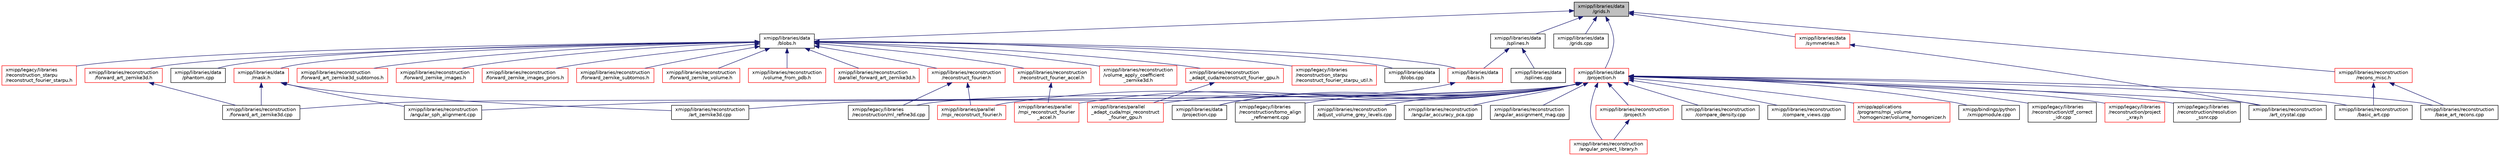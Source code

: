 digraph "xmipp/libraries/data/grids.h"
{
  edge [fontname="Helvetica",fontsize="10",labelfontname="Helvetica",labelfontsize="10"];
  node [fontname="Helvetica",fontsize="10",shape=record];
  Node60 [label="xmipp/libraries/data\l/grids.h",height=0.2,width=0.4,color="black", fillcolor="grey75", style="filled", fontcolor="black"];
  Node60 -> Node61 [dir="back",color="midnightblue",fontsize="10",style="solid",fontname="Helvetica"];
  Node61 [label="xmipp/libraries/data\l/blobs.h",height=0.2,width=0.4,color="black", fillcolor="white", style="filled",URL="$blobs_8h.html"];
  Node61 -> Node62 [dir="back",color="midnightblue",fontsize="10",style="solid",fontname="Helvetica"];
  Node62 [label="xmipp/legacy/libraries\l/reconstruction_starpu\l/reconstruct_fourier_starpu.h",height=0.2,width=0.4,color="red", fillcolor="white", style="filled",URL="$reconstruct__fourier__starpu_8h.html"];
  Node61 -> Node68 [dir="back",color="midnightblue",fontsize="10",style="solid",fontname="Helvetica"];
  Node68 [label="xmipp/legacy/libraries\l/reconstruction_starpu\l/reconstruct_fourier_starpu_util.h",height=0.2,width=0.4,color="red", fillcolor="white", style="filled",URL="$reconstruct__fourier__starpu__util_8h.html"];
  Node61 -> Node70 [dir="back",color="midnightblue",fontsize="10",style="solid",fontname="Helvetica"];
  Node70 [label="xmipp/libraries/data\l/basis.h",height=0.2,width=0.4,color="red", fillcolor="white", style="filled",URL="$basis_8h.html"];
  Node70 -> Node75 [dir="back",color="midnightblue",fontsize="10",style="solid",fontname="Helvetica"];
  Node75 [label="xmipp/libraries/data\l/projection.cpp",height=0.2,width=0.4,color="black", fillcolor="white", style="filled",URL="$projection_8cpp.html"];
  Node61 -> Node88 [dir="back",color="midnightblue",fontsize="10",style="solid",fontname="Helvetica"];
  Node88 [label="xmipp/libraries/data\l/blobs.cpp",height=0.2,width=0.4,color="black", fillcolor="white", style="filled",URL="$blobs_8cpp.html"];
  Node61 -> Node89 [dir="back",color="midnightblue",fontsize="10",style="solid",fontname="Helvetica"];
  Node89 [label="xmipp/libraries/data\l/mask.h",height=0.2,width=0.4,color="red", fillcolor="white", style="filled",URL="$mask_8h.html"];
  Node89 -> Node166 [dir="back",color="midnightblue",fontsize="10",style="solid",fontname="Helvetica"];
  Node166 [label="xmipp/libraries/reconstruction\l/angular_sph_alignment.cpp",height=0.2,width=0.4,color="black", fillcolor="white", style="filled",URL="$angular__sph__alignment_8cpp.html"];
  Node89 -> Node167 [dir="back",color="midnightblue",fontsize="10",style="solid",fontname="Helvetica"];
  Node167 [label="xmipp/libraries/reconstruction\l/art_zernike3d.cpp",height=0.2,width=0.4,color="black", fillcolor="white", style="filled",URL="$art__zernike3d_8cpp.html"];
  Node89 -> Node172 [dir="back",color="midnightblue",fontsize="10",style="solid",fontname="Helvetica"];
  Node172 [label="xmipp/libraries/reconstruction\l/forward_art_zernike3d.cpp",height=0.2,width=0.4,color="black", fillcolor="white", style="filled",URL="$forward__art__zernike3d_8cpp.html"];
  Node61 -> Node247 [dir="back",color="midnightblue",fontsize="10",style="solid",fontname="Helvetica"];
  Node247 [label="xmipp/libraries/data\l/phantom.cpp",height=0.2,width=0.4,color="black", fillcolor="white", style="filled",URL="$phantom_8cpp.html"];
  Node61 -> Node248 [dir="back",color="midnightblue",fontsize="10",style="solid",fontname="Helvetica"];
  Node248 [label="xmipp/libraries/reconstruction\l/forward_art_zernike3d.h",height=0.2,width=0.4,color="red", fillcolor="white", style="filled",URL="$forward__art__zernike3d_8h.html"];
  Node248 -> Node172 [dir="back",color="midnightblue",fontsize="10",style="solid",fontname="Helvetica"];
  Node61 -> Node250 [dir="back",color="midnightblue",fontsize="10",style="solid",fontname="Helvetica"];
  Node250 [label="xmipp/libraries/reconstruction\l/forward_art_zernike3d_subtomos.h",height=0.2,width=0.4,color="red", fillcolor="white", style="filled",URL="$forward__art__zernike3d__subtomos_8h.html"];
  Node61 -> Node252 [dir="back",color="midnightblue",fontsize="10",style="solid",fontname="Helvetica"];
  Node252 [label="xmipp/libraries/reconstruction\l/forward_zernike_images.h",height=0.2,width=0.4,color="red", fillcolor="white", style="filled",URL="$forward__zernike__images_8h.html"];
  Node61 -> Node256 [dir="back",color="midnightblue",fontsize="10",style="solid",fontname="Helvetica"];
  Node256 [label="xmipp/libraries/reconstruction\l/forward_zernike_images_priors.h",height=0.2,width=0.4,color="red", fillcolor="white", style="filled",URL="$forward__zernike__images__priors_8h.html"];
  Node61 -> Node260 [dir="back",color="midnightblue",fontsize="10",style="solid",fontname="Helvetica"];
  Node260 [label="xmipp/libraries/reconstruction\l/forward_zernike_subtomos.h",height=0.2,width=0.4,color="red", fillcolor="white", style="filled",URL="$forward__zernike__subtomos_8h.html"];
  Node61 -> Node264 [dir="back",color="midnightblue",fontsize="10",style="solid",fontname="Helvetica"];
  Node264 [label="xmipp/libraries/reconstruction\l/forward_zernike_volume.h",height=0.2,width=0.4,color="red", fillcolor="white", style="filled",URL="$forward__zernike__volume_8h.html"];
  Node61 -> Node266 [dir="back",color="midnightblue",fontsize="10",style="solid",fontname="Helvetica"];
  Node266 [label="xmipp/libraries/reconstruction\l/volume_from_pdb.h",height=0.2,width=0.4,color="red", fillcolor="white", style="filled",URL="$volume__from__pdb_8h.html"];
  Node61 -> Node271 [dir="back",color="midnightblue",fontsize="10",style="solid",fontname="Helvetica"];
  Node271 [label="xmipp/libraries/reconstruction\l/parallel_forward_art_zernike3d.h",height=0.2,width=0.4,color="red", fillcolor="white", style="filled",URL="$parallel__forward__art__zernike3d_8h.html"];
  Node61 -> Node273 [dir="back",color="midnightblue",fontsize="10",style="solid",fontname="Helvetica"];
  Node273 [label="xmipp/libraries/reconstruction\l/reconstruct_fourier.h",height=0.2,width=0.4,color="red", fillcolor="white", style="filled",URL="$reconstruct__fourier_8h.html"];
  Node273 -> Node187 [dir="back",color="midnightblue",fontsize="10",style="solid",fontname="Helvetica"];
  Node187 [label="xmipp/legacy/libraries\l/reconstruction/ml_refine3d.cpp",height=0.2,width=0.4,color="black", fillcolor="white", style="filled",URL="$ml__refine3d_8cpp.html"];
  Node273 -> Node279 [dir="back",color="midnightblue",fontsize="10",style="solid",fontname="Helvetica"];
  Node279 [label="xmipp/libraries/parallel\l/mpi_reconstruct_fourier.h",height=0.2,width=0.4,color="red", fillcolor="white", style="filled",URL="$mpi__reconstruct__fourier_8h.html"];
  Node61 -> Node292 [dir="back",color="midnightblue",fontsize="10",style="solid",fontname="Helvetica"];
  Node292 [label="xmipp/libraries/reconstruction\l/reconstruct_fourier_accel.h",height=0.2,width=0.4,color="red", fillcolor="white", style="filled",URL="$reconstruct__fourier__accel_8h.html"];
  Node292 -> Node294 [dir="back",color="midnightblue",fontsize="10",style="solid",fontname="Helvetica"];
  Node294 [label="xmipp/libraries/parallel\l/mpi_reconstruct_fourier\l_accel.h",height=0.2,width=0.4,color="red", fillcolor="white", style="filled",URL="$mpi__reconstruct__fourier__accel_8h.html"];
  Node61 -> Node298 [dir="back",color="midnightblue",fontsize="10",style="solid",fontname="Helvetica"];
  Node298 [label="xmipp/libraries/reconstruction\l/volume_apply_coefficient\l_zernike3d.h",height=0.2,width=0.4,color="red", fillcolor="white", style="filled",URL="$volume__apply__coefficient__zernike3d_8h.html"];
  Node61 -> Node300 [dir="back",color="midnightblue",fontsize="10",style="solid",fontname="Helvetica"];
  Node300 [label="xmipp/libraries/reconstruction\l_adapt_cuda/reconstruct_fourier_gpu.h",height=0.2,width=0.4,color="red", fillcolor="white", style="filled",URL="$reconstruct__fourier__gpu_8h.html"];
  Node300 -> Node302 [dir="back",color="midnightblue",fontsize="10",style="solid",fontname="Helvetica"];
  Node302 [label="xmipp/libraries/parallel\l_adapt_cuda/mpi_reconstruct\l_fourier_gpu.h",height=0.2,width=0.4,color="red", fillcolor="white", style="filled",URL="$mpi__reconstruct__fourier__gpu_8h.html"];
  Node60 -> Node305 [dir="back",color="midnightblue",fontsize="10",style="solid",fontname="Helvetica"];
  Node305 [label="xmipp/libraries/data\l/splines.h",height=0.2,width=0.4,color="black", fillcolor="white", style="filled",URL="$splines_8h.html"];
  Node305 -> Node70 [dir="back",color="midnightblue",fontsize="10",style="solid",fontname="Helvetica"];
  Node305 -> Node306 [dir="back",color="midnightblue",fontsize="10",style="solid",fontname="Helvetica"];
  Node306 [label="xmipp/libraries/data\l/splines.cpp",height=0.2,width=0.4,color="black", fillcolor="white", style="filled",URL="$splines_8cpp.html"];
  Node60 -> Node307 [dir="back",color="midnightblue",fontsize="10",style="solid",fontname="Helvetica"];
  Node307 [label="xmipp/libraries/data\l/grids.cpp",height=0.2,width=0.4,color="black", fillcolor="white", style="filled",URL="$grids_8cpp.html"];
  Node60 -> Node308 [dir="back",color="midnightblue",fontsize="10",style="solid",fontname="Helvetica"];
  Node308 [label="xmipp/libraries/data\l/projection.h",height=0.2,width=0.4,color="red", fillcolor="white", style="filled",URL="$projection_8h.html"];
  Node308 -> Node309 [dir="back",color="midnightblue",fontsize="10",style="solid",fontname="Helvetica"];
  Node309 [label="xmipp/applications\l/programs/mpi_volume\l_homogenizer/volume_homogenizer.h",height=0.2,width=0.4,color="red", fillcolor="white", style="filled",URL="$volume__homogenizer_8h.html"];
  Node308 -> Node314 [dir="back",color="midnightblue",fontsize="10",style="solid",fontname="Helvetica"];
  Node314 [label="xmipp/bindings/python\l/xmippmodule.cpp",height=0.2,width=0.4,color="black", fillcolor="white", style="filled",URL="$xmippmodule_8cpp.html"];
  Node308 -> Node315 [dir="back",color="midnightblue",fontsize="10",style="solid",fontname="Helvetica"];
  Node315 [label="xmipp/legacy/libraries\l/reconstruction/ctf_correct\l_idr.cpp",height=0.2,width=0.4,color="black", fillcolor="white", style="filled",URL="$ctf__correct__idr_8cpp.html"];
  Node308 -> Node316 [dir="back",color="midnightblue",fontsize="10",style="solid",fontname="Helvetica"];
  Node316 [label="xmipp/legacy/libraries\l/reconstruction/project\l_xray.h",height=0.2,width=0.4,color="red", fillcolor="white", style="filled",URL="$project__xray_8h.html"];
  Node308 -> Node187 [dir="back",color="midnightblue",fontsize="10",style="solid",fontname="Helvetica"];
  Node308 -> Node324 [dir="back",color="midnightblue",fontsize="10",style="solid",fontname="Helvetica"];
  Node324 [label="xmipp/legacy/libraries\l/reconstruction/resolution\l_ssnr.cpp",height=0.2,width=0.4,color="black", fillcolor="white", style="filled",URL="$resolution__ssnr_8cpp.html"];
  Node308 -> Node325 [dir="back",color="midnightblue",fontsize="10",style="solid",fontname="Helvetica"];
  Node325 [label="xmipp/legacy/libraries\l/reconstruction/tomo_align\l_refinement.cpp",height=0.2,width=0.4,color="black", fillcolor="white", style="filled",URL="$tomo__align__refinement_8cpp.html"];
  Node308 -> Node75 [dir="back",color="midnightblue",fontsize="10",style="solid",fontname="Helvetica"];
  Node308 -> Node279 [dir="back",color="midnightblue",fontsize="10",style="solid",fontname="Helvetica"];
  Node308 -> Node294 [dir="back",color="midnightblue",fontsize="10",style="solid",fontname="Helvetica"];
  Node308 -> Node302 [dir="back",color="midnightblue",fontsize="10",style="solid",fontname="Helvetica"];
  Node308 -> Node326 [dir="back",color="midnightblue",fontsize="10",style="solid",fontname="Helvetica"];
  Node326 [label="xmipp/libraries/reconstruction\l/adjust_volume_grey_levels.cpp",height=0.2,width=0.4,color="black", fillcolor="white", style="filled",URL="$adjust__volume__grey__levels_8cpp.html"];
  Node308 -> Node327 [dir="back",color="midnightblue",fontsize="10",style="solid",fontname="Helvetica"];
  Node327 [label="xmipp/libraries/reconstruction\l/angular_accuracy_pca.cpp",height=0.2,width=0.4,color="black", fillcolor="white", style="filled",URL="$angular__accuracy__pca_8cpp.html"];
  Node308 -> Node158 [dir="back",color="midnightblue",fontsize="10",style="solid",fontname="Helvetica"];
  Node158 [label="xmipp/libraries/reconstruction\l/angular_assignment_mag.cpp",height=0.2,width=0.4,color="black", fillcolor="white", style="filled",URL="$angular__assignment__mag_8cpp.html"];
  Node308 -> Node328 [dir="back",color="midnightblue",fontsize="10",style="solid",fontname="Helvetica"];
  Node328 [label="xmipp/libraries/reconstruction\l/angular_project_library.h",height=0.2,width=0.4,color="red", fillcolor="white", style="filled",URL="$angular__project__library_8h.html"];
  Node308 -> Node166 [dir="back",color="midnightblue",fontsize="10",style="solid",fontname="Helvetica"];
  Node308 -> Node80 [dir="back",color="midnightblue",fontsize="10",style="solid",fontname="Helvetica"];
  Node80 [label="xmipp/libraries/reconstruction\l/art_crystal.cpp",height=0.2,width=0.4,color="black", fillcolor="white", style="filled",URL="$art__crystal_8cpp.html"];
  Node308 -> Node333 [dir="back",color="midnightblue",fontsize="10",style="solid",fontname="Helvetica"];
  Node333 [label="xmipp/libraries/reconstruction\l/project.h",height=0.2,width=0.4,color="red", fillcolor="white", style="filled",URL="$project_8h.html"];
  Node333 -> Node328 [dir="back",color="midnightblue",fontsize="10",style="solid",fontname="Helvetica"];
  Node308 -> Node167 [dir="back",color="midnightblue",fontsize="10",style="solid",fontname="Helvetica"];
  Node308 -> Node83 [dir="back",color="midnightblue",fontsize="10",style="solid",fontname="Helvetica"];
  Node83 [label="xmipp/libraries/reconstruction\l/base_art_recons.cpp",height=0.2,width=0.4,color="black", fillcolor="white", style="filled",URL="$base__art__recons_8cpp.html"];
  Node308 -> Node84 [dir="back",color="midnightblue",fontsize="10",style="solid",fontname="Helvetica"];
  Node84 [label="xmipp/libraries/reconstruction\l/basic_art.cpp",height=0.2,width=0.4,color="black", fillcolor="white", style="filled",URL="$basic__art_8cpp.html"];
  Node308 -> Node337 [dir="back",color="midnightblue",fontsize="10",style="solid",fontname="Helvetica"];
  Node337 [label="xmipp/libraries/reconstruction\l/compare_density.cpp",height=0.2,width=0.4,color="black", fillcolor="white", style="filled",URL="$compare__density_8cpp.html"];
  Node308 -> Node338 [dir="back",color="midnightblue",fontsize="10",style="solid",fontname="Helvetica"];
  Node338 [label="xmipp/libraries/reconstruction\l/compare_views.cpp",height=0.2,width=0.4,color="black", fillcolor="white", style="filled",URL="$compare__views_8cpp.html"];
  Node308 -> Node172 [dir="back",color="midnightblue",fontsize="10",style="solid",fontname="Helvetica"];
  Node60 -> Node345 [dir="back",color="midnightblue",fontsize="10",style="solid",fontname="Helvetica"];
  Node345 [label="xmipp/libraries/data\l/symmetries.h",height=0.2,width=0.4,color="red", fillcolor="white", style="filled",URL="$libraries_2data_2symmetries_8h.html"];
  Node345 -> Node80 [dir="back",color="midnightblue",fontsize="10",style="solid",fontname="Helvetica"];
  Node60 -> Node347 [dir="back",color="midnightblue",fontsize="10",style="solid",fontname="Helvetica"];
  Node347 [label="xmipp/libraries/reconstruction\l/recons_misc.h",height=0.2,width=0.4,color="red", fillcolor="white", style="filled",URL="$recons__misc_8h.html"];
  Node347 -> Node83 [dir="back",color="midnightblue",fontsize="10",style="solid",fontname="Helvetica"];
  Node347 -> Node84 [dir="back",color="midnightblue",fontsize="10",style="solid",fontname="Helvetica"];
}
